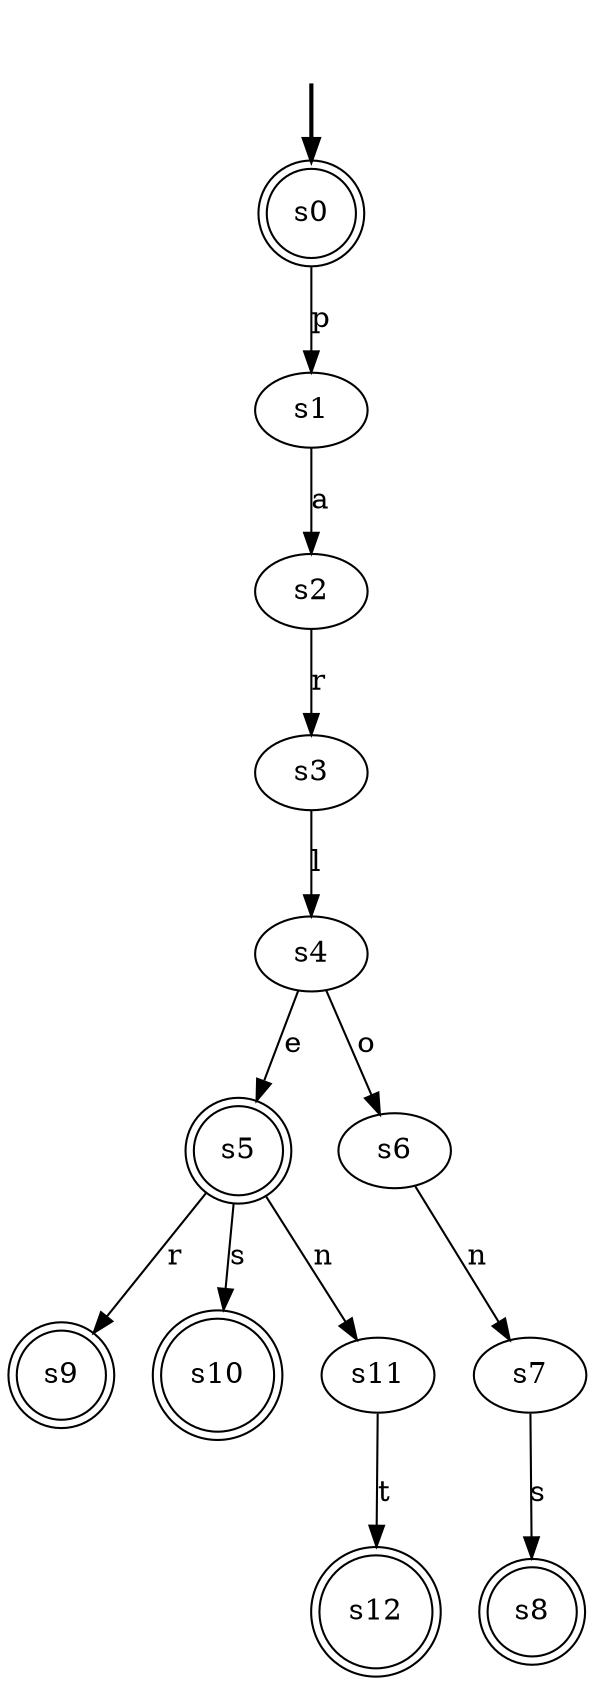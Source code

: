 digraph{
  fake [style=invisible]
  fake -> s0 [style=bold]

  s0 [root=true, shape=doublecircle]

  s1
  s2 
  s3
  s4
  s5 [shape=doublecircle]
  s6 
  s7
  s8 [shape=doublecircle]
  s9 [shape=doublecircle]
  s10 [shape=doublecircle]
  s11
  s12 [shape=doublecircle]

  s0 -> s1 [label="p"]
  s1 -> s2 [label="a"]
  s2 -> s3 [label="r"]
  s3 -> s4 [label="l"]
  s4 -> s5 [label="e"]
  s4 -> s6 [label="o"]
  s6 -> s7 [label="n"]
  s7 -> s8 [label="s"]
  s5 -> s9 [label="r"]
  s5 -> s10 [label="s"]
  s5 -> s11 [label="n"]
  s11 -> s12 [label="t"]
}